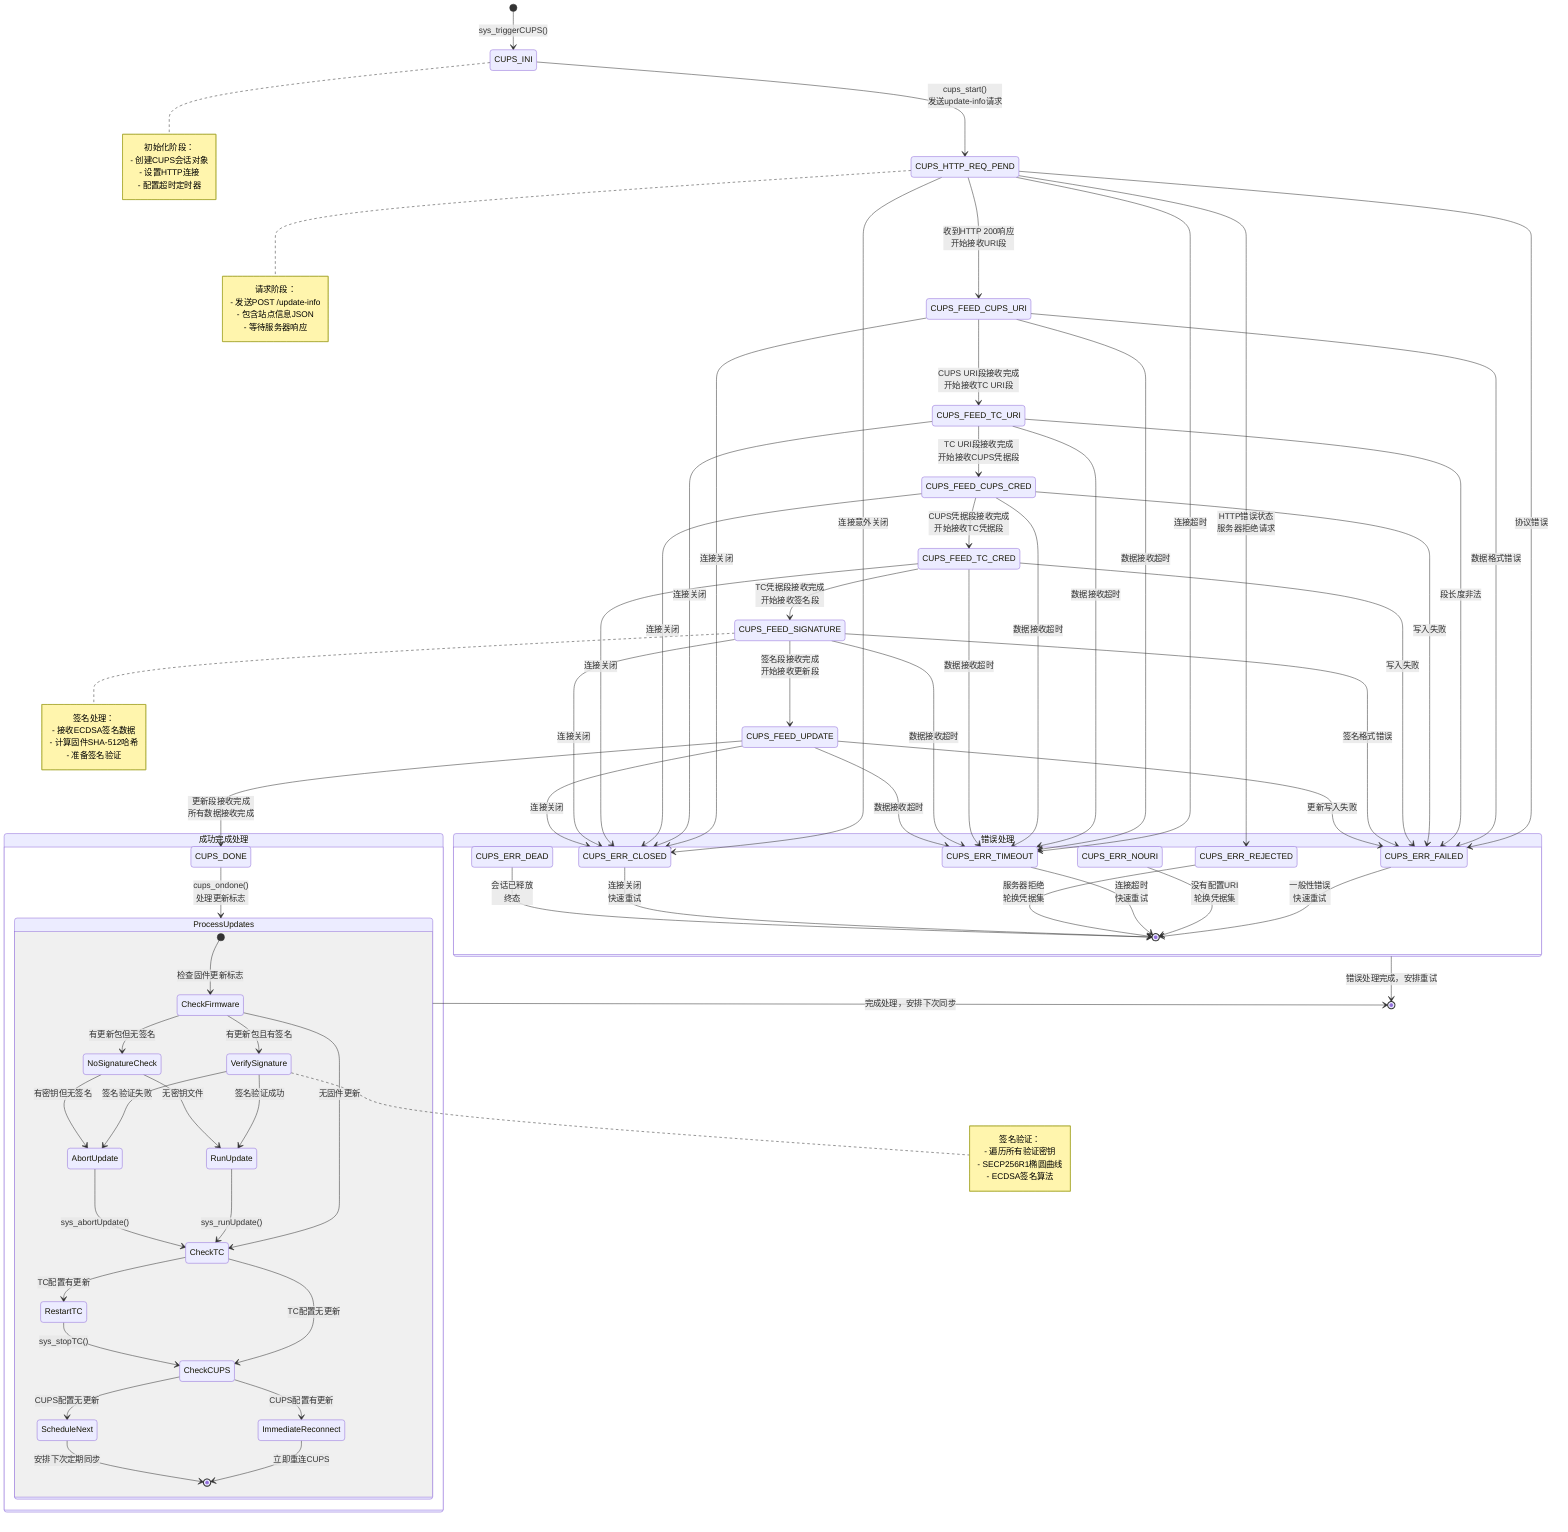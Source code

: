 stateDiagram-v2
    [*] --> CUPS_INI : sys_triggerCUPS()
    
    CUPS_INI --> CUPS_HTTP_REQ_PEND : cups_start()<br/>发送update-info请求
    
    CUPS_HTTP_REQ_PEND --> CUPS_FEED_CUPS_URI : 收到HTTP 200响应<br/>开始接收URI段
    CUPS_HTTP_REQ_PEND --> CUPS_ERR_REJECTED : HTTP错误状态<br/>服务器拒绝请求
    CUPS_HTTP_REQ_PEND --> CUPS_ERR_TIMEOUT : 连接超时
    CUPS_HTTP_REQ_PEND --> CUPS_ERR_CLOSED : 连接意外关闭
    
    CUPS_FEED_CUPS_URI --> CUPS_FEED_TC_URI : CUPS URI段接收完成<br/>开始接收TC URI段
    CUPS_FEED_TC_URI --> CUPS_FEED_CUPS_CRED : TC URI段接收完成<br/>开始接收CUPS凭据段
    
    CUPS_FEED_CUPS_CRED --> CUPS_FEED_TC_CRED : CUPS凭据段接收完成<br/>开始接收TC凭据段
    CUPS_FEED_TC_CRED --> CUPS_FEED_SIGNATURE : TC凭据段接收完成<br/>开始接收签名段
    
    CUPS_FEED_SIGNATURE --> CUPS_FEED_UPDATE : 签名段接收完成<br/>开始接收更新段
    CUPS_FEED_UPDATE --> CUPS_DONE : 更新段接收完成<br/>所有数据接收完成
    
    state "错误处理" as ErrorHandling {
        CUPS_ERR_FAILED --> [*] : 一般性错误<br/>快速重试
        CUPS_ERR_NOURI --> [*] : 没有配置URI<br/>轮换凭据集
        CUPS_ERR_TIMEOUT --> [*] : 连接超时<br/>快速重试
        CUPS_ERR_REJECTED --> [*] : 服务器拒绝<br/>轮换凭据集
        CUPS_ERR_CLOSED --> [*] : 连接关闭<br/>快速重试
        CUPS_ERR_DEAD --> [*] : 会话已释放<br/>终态
    }
    
    state "成功完成处理" as SuccessHandling {
        CUPS_DONE --> ProcessUpdates : cups_ondone()<br/>处理更新标志
        
        state ProcessUpdates {
            [*] --> CheckFirmware : 检查固件更新标志
            CheckFirmware --> VerifySignature : 有更新包且有签名
            CheckFirmware --> NoSignatureCheck : 有更新包但无签名
            CheckFirmware --> CheckTC : 无固件更新
            
            VerifySignature --> RunUpdate : 签名验证成功
            VerifySignature --> AbortUpdate : 签名验证失败
            NoSignatureCheck --> RunUpdate : 无密钥文件
            NoSignatureCheck --> AbortUpdate : 有密钥但无签名
            
            RunUpdate --> CheckTC : sys_runUpdate()
            AbortUpdate --> CheckTC : sys_abortUpdate()
            
            CheckTC --> RestartTC : TC配置有更新
            CheckTC --> CheckCUPS : TC配置无更新
            RestartTC --> CheckCUPS : sys_stopTC()
            
            CheckCUPS --> ImmediateReconnect : CUPS配置有更新
            CheckCUPS --> ScheduleNext : CUPS配置无更新
            
            ImmediateReconnect --> [*] : 立即重连CUPS
            ScheduleNext --> [*] : 安排下次定期同步
        }
    }
    
    %% 错误状态转换
    CUPS_HTTP_REQ_PEND --> CUPS_ERR_FAILED : 协议错误
    CUPS_FEED_CUPS_URI --> CUPS_ERR_FAILED : 数据格式错误
    CUPS_FEED_TC_URI --> CUPS_ERR_FAILED : 段长度非法
    CUPS_FEED_CUPS_CRED --> CUPS_ERR_FAILED : 写入失败
    CUPS_FEED_TC_CRED --> CUPS_ERR_FAILED : 写入失败
    CUPS_FEED_SIGNATURE --> CUPS_ERR_FAILED : 签名格式错误
    CUPS_FEED_UPDATE --> CUPS_ERR_FAILED : 更新写入失败
    
    %% 超时和连接错误（任何状态都可能发生）
    CUPS_FEED_CUPS_URI --> CUPS_ERR_TIMEOUT : 数据接收超时
    CUPS_FEED_TC_URI --> CUPS_ERR_TIMEOUT : 数据接收超时
    CUPS_FEED_CUPS_CRED --> CUPS_ERR_TIMEOUT : 数据接收超时
    CUPS_FEED_TC_CRED --> CUPS_ERR_TIMEOUT : 数据接收超时
    CUPS_FEED_SIGNATURE --> CUPS_ERR_TIMEOUT : 数据接收超时
    CUPS_FEED_UPDATE --> CUPS_ERR_TIMEOUT : 数据接收超时
    
    CUPS_FEED_CUPS_URI --> CUPS_ERR_CLOSED : 连接关闭
    CUPS_FEED_TC_URI --> CUPS_ERR_CLOSED : 连接关闭
    CUPS_FEED_CUPS_CRED --> CUPS_ERR_CLOSED : 连接关闭
    CUPS_FEED_TC_CRED --> CUPS_ERR_CLOSED : 连接关闭
    CUPS_FEED_SIGNATURE --> CUPS_ERR_CLOSED : 连接关闭
    CUPS_FEED_UPDATE --> CUPS_ERR_CLOSED : 连接关闭
    
    %% 最终回到初始状态进行重试或定期同步
    ProcessUpdates --> [*] : 完成处理，安排下次同步
    ErrorHandling --> [*] : 错误处理完成，安排重试
    
    note right of CUPS_INI
        初始化阶段：
        - 创建CUPS会话对象
        - 设置HTTP连接
        - 配置超时定时器
    end note
    
    note right of CUPS_HTTP_REQ_PEND
        请求阶段：
        - 发送POST /update-info
        - 包含站点信息JSON
        - 等待服务器响应
    end note
    
    note right of CUPS_FEED_SIGNATURE
        签名处理：
        - 接收ECDSA签名数据
        - 计算固件SHA-512哈希
        - 准备签名验证
    end note
    
    note right of VerifySignature
        签名验证：
        - 遍历所有验证密钥
        - SECP256R1椭圆曲线
        - ECDSA签名算法
    end note